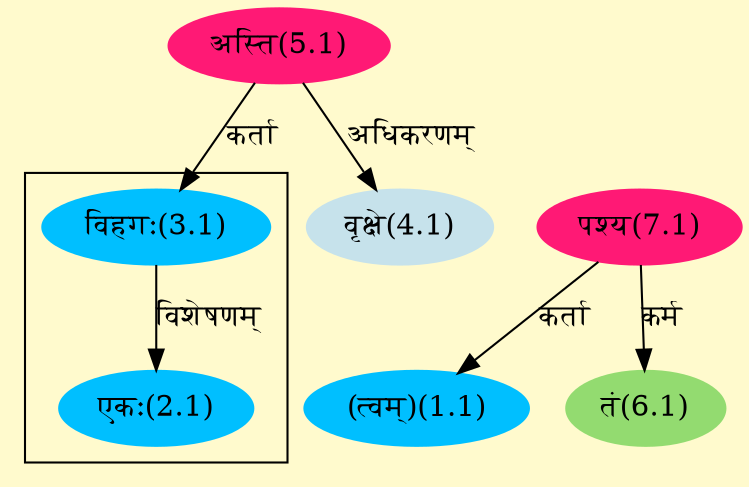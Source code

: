 digraph G{
rankdir=BT;
 compound=true;
 bgcolor="lemonchiffon1";

subgraph cluster_1{
Node2_1 [style=filled, color="#00BFFF" label = "एकः(2.1)"]
Node3_1 [style=filled, color="#00BFFF" label = "विहगः(3.1)"]

}
Node1_1 [style=filled, color="#00BFFF" label = "(त्वम्)(1.1)"]
Node7_1 [style=filled, color="#FF1975" label = "पश्य(7.1)"]
Node3_1 [style=filled, color="#00BFFF" label = "विहगः(3.1)"]
Node5_1 [style=filled, color="#FF1975" label = "अस्ति(5.1)"]
Node4_1 [style=filled, color="#C6E2EB" label = "वृक्षे(4.1)"]
Node [style=filled, color="" label = "()"]
Node6_1 [style=filled, color="#93DB70" label = "तं(6.1)"]
/* Start of Relations section */

Node1_1 -> Node7_1 [  label="कर्ता"  dir="back" ]
Node2_1 -> Node3_1 [  label="विशेषणम्"  dir="back" ]
Node3_1 -> Node5_1 [  label="कर्ता"  dir="back" ]
Node4_1 -> Node5_1 [  label="अधिकरणम्"  dir="back" ]
Node6_1 -> Node7_1 [  label="कर्म"  dir="back" ]
}
